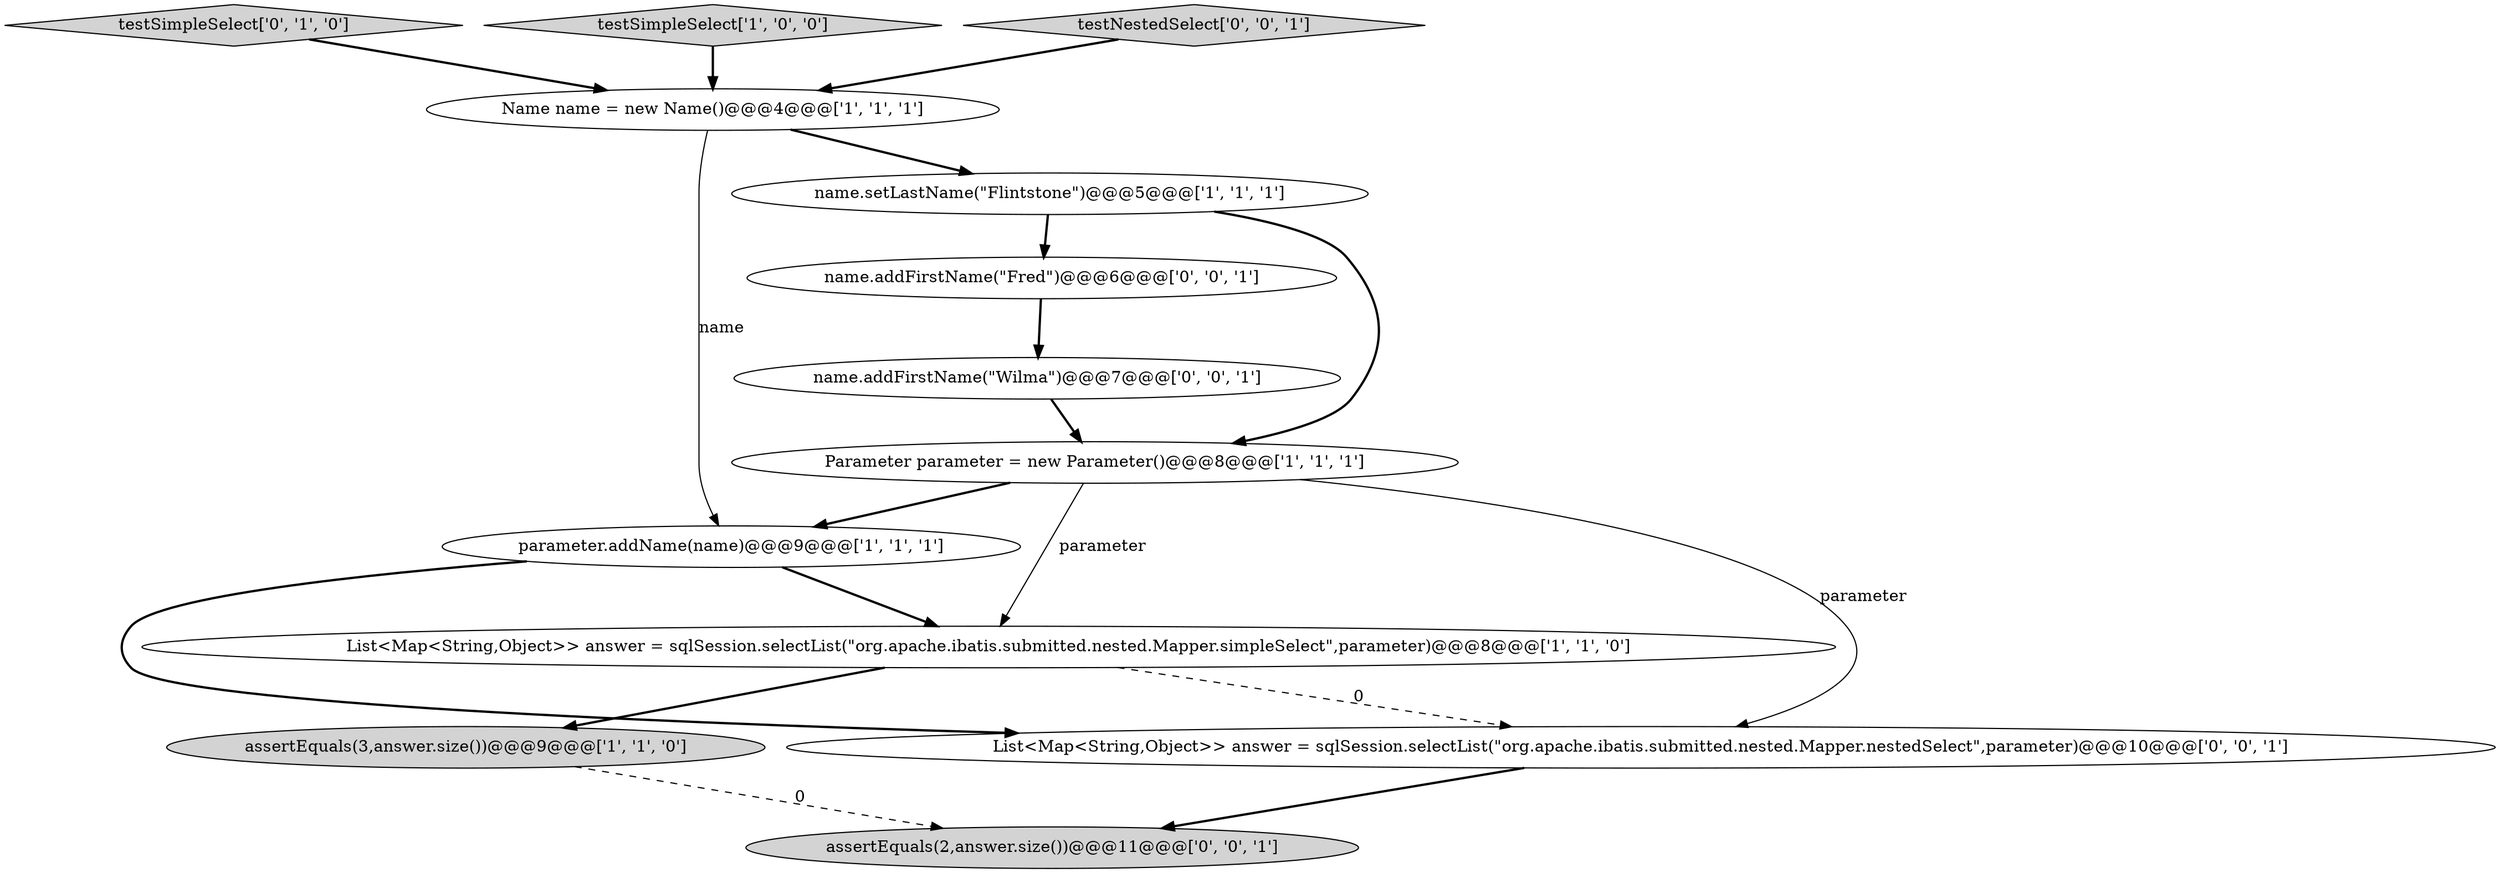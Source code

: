 digraph {
2 [style = filled, label = "List<Map<String,Object>> answer = sqlSession.selectList(\"org.apache.ibatis.submitted.nested.Mapper.simpleSelect\",parameter)@@@8@@@['1', '1', '0']", fillcolor = white, shape = ellipse image = "AAA0AAABBB1BBB"];
4 [style = filled, label = "Name name = new Name()@@@4@@@['1', '1', '1']", fillcolor = white, shape = ellipse image = "AAA0AAABBB1BBB"];
11 [style = filled, label = "name.addFirstName(\"Wilma\")@@@7@@@['0', '0', '1']", fillcolor = white, shape = ellipse image = "AAA0AAABBB3BBB"];
0 [style = filled, label = "name.setLastName(\"Flintstone\")@@@5@@@['1', '1', '1']", fillcolor = white, shape = ellipse image = "AAA0AAABBB1BBB"];
6 [style = filled, label = "assertEquals(3,answer.size())@@@9@@@['1', '1', '0']", fillcolor = lightgray, shape = ellipse image = "AAA0AAABBB1BBB"];
1 [style = filled, label = "Parameter parameter = new Parameter()@@@8@@@['1', '1', '1']", fillcolor = white, shape = ellipse image = "AAA0AAABBB1BBB"];
7 [style = filled, label = "testSimpleSelect['0', '1', '0']", fillcolor = lightgray, shape = diamond image = "AAA0AAABBB2BBB"];
10 [style = filled, label = "assertEquals(2,answer.size())@@@11@@@['0', '0', '1']", fillcolor = lightgray, shape = ellipse image = "AAA0AAABBB3BBB"];
3 [style = filled, label = "testSimpleSelect['1', '0', '0']", fillcolor = lightgray, shape = diamond image = "AAA0AAABBB1BBB"];
8 [style = filled, label = "name.addFirstName(\"Fred\")@@@6@@@['0', '0', '1']", fillcolor = white, shape = ellipse image = "AAA0AAABBB3BBB"];
5 [style = filled, label = "parameter.addName(name)@@@9@@@['1', '1', '1']", fillcolor = white, shape = ellipse image = "AAA0AAABBB1BBB"];
9 [style = filled, label = "List<Map<String,Object>> answer = sqlSession.selectList(\"org.apache.ibatis.submitted.nested.Mapper.nestedSelect\",parameter)@@@10@@@['0', '0', '1']", fillcolor = white, shape = ellipse image = "AAA0AAABBB3BBB"];
12 [style = filled, label = "testNestedSelect['0', '0', '1']", fillcolor = lightgray, shape = diamond image = "AAA0AAABBB3BBB"];
1->5 [style = bold, label=""];
5->2 [style = bold, label=""];
4->5 [style = solid, label="name"];
1->9 [style = solid, label="parameter"];
6->10 [style = dashed, label="0"];
7->4 [style = bold, label=""];
9->10 [style = bold, label=""];
5->9 [style = bold, label=""];
12->4 [style = bold, label=""];
1->2 [style = solid, label="parameter"];
8->11 [style = bold, label=""];
11->1 [style = bold, label=""];
3->4 [style = bold, label=""];
2->6 [style = bold, label=""];
0->1 [style = bold, label=""];
2->9 [style = dashed, label="0"];
4->0 [style = bold, label=""];
0->8 [style = bold, label=""];
}
